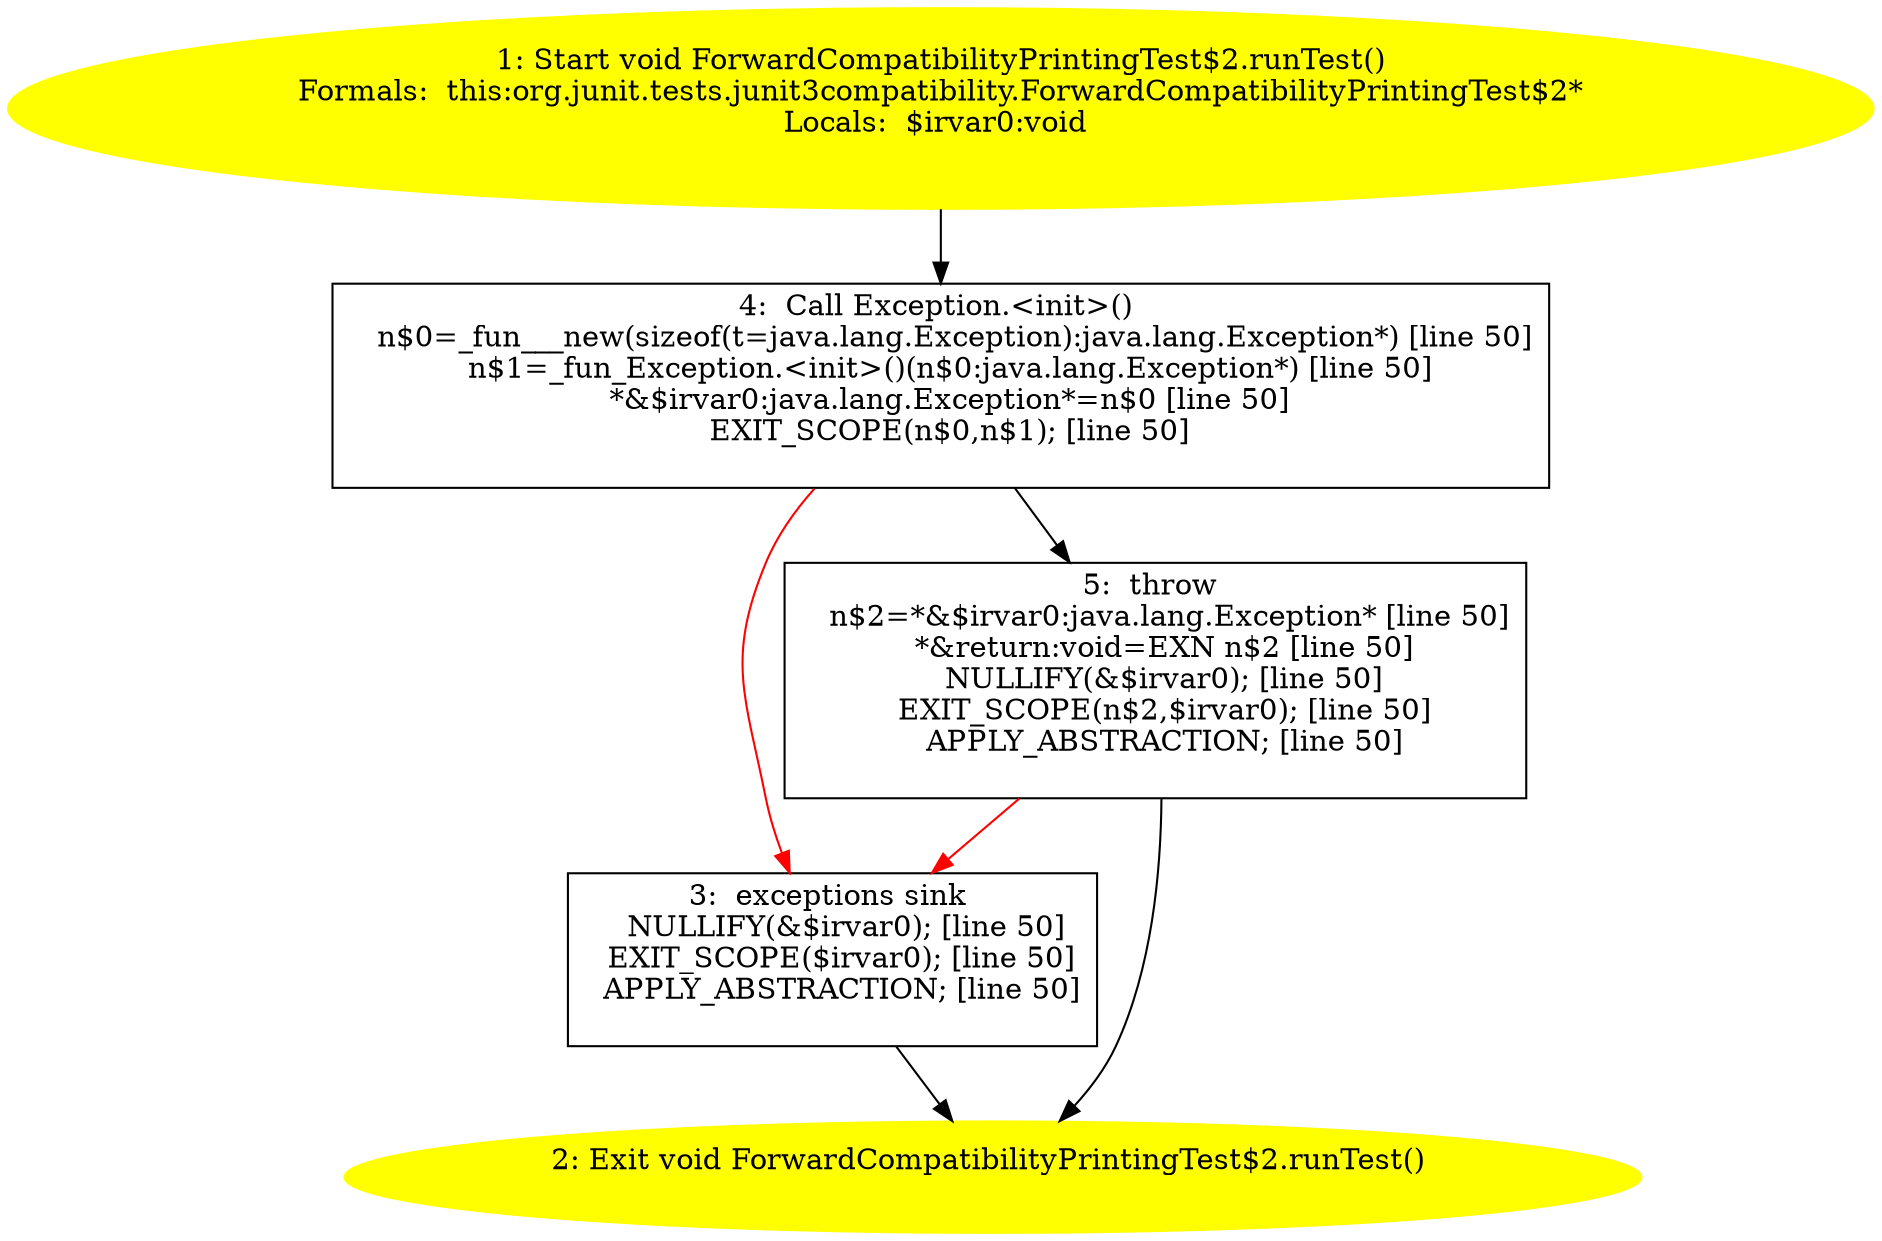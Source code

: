 /* @generated */
digraph cfg {
"org.junit.tests.junit3compatibility.ForwardCompatibilityPrintingTest$2.runTest():void.df1b9becf458cce82afb11ba5c8eee31_1" [label="1: Start void ForwardCompatibilityPrintingTest$2.runTest()\nFormals:  this:org.junit.tests.junit3compatibility.ForwardCompatibilityPrintingTest$2*\nLocals:  $irvar0:void \n  " color=yellow style=filled]
	

	 "org.junit.tests.junit3compatibility.ForwardCompatibilityPrintingTest$2.runTest():void.df1b9becf458cce82afb11ba5c8eee31_1" -> "org.junit.tests.junit3compatibility.ForwardCompatibilityPrintingTest$2.runTest():void.df1b9becf458cce82afb11ba5c8eee31_4" ;
"org.junit.tests.junit3compatibility.ForwardCompatibilityPrintingTest$2.runTest():void.df1b9becf458cce82afb11ba5c8eee31_2" [label="2: Exit void ForwardCompatibilityPrintingTest$2.runTest() \n  " color=yellow style=filled]
	

"org.junit.tests.junit3compatibility.ForwardCompatibilityPrintingTest$2.runTest():void.df1b9becf458cce82afb11ba5c8eee31_3" [label="3:  exceptions sink \n   NULLIFY(&$irvar0); [line 50]\n  EXIT_SCOPE($irvar0); [line 50]\n  APPLY_ABSTRACTION; [line 50]\n " shape="box"]
	

	 "org.junit.tests.junit3compatibility.ForwardCompatibilityPrintingTest$2.runTest():void.df1b9becf458cce82afb11ba5c8eee31_3" -> "org.junit.tests.junit3compatibility.ForwardCompatibilityPrintingTest$2.runTest():void.df1b9becf458cce82afb11ba5c8eee31_2" ;
"org.junit.tests.junit3compatibility.ForwardCompatibilityPrintingTest$2.runTest():void.df1b9becf458cce82afb11ba5c8eee31_4" [label="4:  Call Exception.<init>() \n   n$0=_fun___new(sizeof(t=java.lang.Exception):java.lang.Exception*) [line 50]\n  n$1=_fun_Exception.<init>()(n$0:java.lang.Exception*) [line 50]\n  *&$irvar0:java.lang.Exception*=n$0 [line 50]\n  EXIT_SCOPE(n$0,n$1); [line 50]\n " shape="box"]
	

	 "org.junit.tests.junit3compatibility.ForwardCompatibilityPrintingTest$2.runTest():void.df1b9becf458cce82afb11ba5c8eee31_4" -> "org.junit.tests.junit3compatibility.ForwardCompatibilityPrintingTest$2.runTest():void.df1b9becf458cce82afb11ba5c8eee31_5" ;
	 "org.junit.tests.junit3compatibility.ForwardCompatibilityPrintingTest$2.runTest():void.df1b9becf458cce82afb11ba5c8eee31_4" -> "org.junit.tests.junit3compatibility.ForwardCompatibilityPrintingTest$2.runTest():void.df1b9becf458cce82afb11ba5c8eee31_3" [color="red" ];
"org.junit.tests.junit3compatibility.ForwardCompatibilityPrintingTest$2.runTest():void.df1b9becf458cce82afb11ba5c8eee31_5" [label="5:  throw \n   n$2=*&$irvar0:java.lang.Exception* [line 50]\n  *&return:void=EXN n$2 [line 50]\n  NULLIFY(&$irvar0); [line 50]\n  EXIT_SCOPE(n$2,$irvar0); [line 50]\n  APPLY_ABSTRACTION; [line 50]\n " shape="box"]
	

	 "org.junit.tests.junit3compatibility.ForwardCompatibilityPrintingTest$2.runTest():void.df1b9becf458cce82afb11ba5c8eee31_5" -> "org.junit.tests.junit3compatibility.ForwardCompatibilityPrintingTest$2.runTest():void.df1b9becf458cce82afb11ba5c8eee31_2" ;
	 "org.junit.tests.junit3compatibility.ForwardCompatibilityPrintingTest$2.runTest():void.df1b9becf458cce82afb11ba5c8eee31_5" -> "org.junit.tests.junit3compatibility.ForwardCompatibilityPrintingTest$2.runTest():void.df1b9becf458cce82afb11ba5c8eee31_3" [color="red" ];
}
